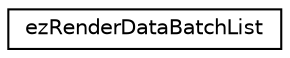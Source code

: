 digraph "Graphical Class Hierarchy"
{
 // LATEX_PDF_SIZE
  edge [fontname="Helvetica",fontsize="10",labelfontname="Helvetica",labelfontsize="10"];
  node [fontname="Helvetica",fontsize="10",shape=record];
  rankdir="LR";
  Node0 [label="ezRenderDataBatchList",height=0.2,width=0.4,color="black", fillcolor="white", style="filled",URL="$d7/d84/classez_render_data_batch_list.htm",tooltip=" "];
}
